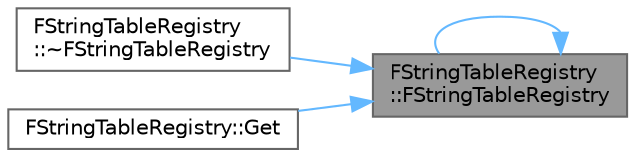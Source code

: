 digraph "FStringTableRegistry::FStringTableRegistry"
{
 // INTERACTIVE_SVG=YES
 // LATEX_PDF_SIZE
  bgcolor="transparent";
  edge [fontname=Helvetica,fontsize=10,labelfontname=Helvetica,labelfontsize=10];
  node [fontname=Helvetica,fontsize=10,shape=box,height=0.2,width=0.4];
  rankdir="RL";
  Node1 [id="Node000001",label="FStringTableRegistry\l::FStringTableRegistry",height=0.2,width=0.4,color="gray40", fillcolor="grey60", style="filled", fontcolor="black",tooltip="Private constructor - use singleton accessor."];
  Node1 -> Node1 [id="edge1_Node000001_Node000001",dir="back",color="steelblue1",style="solid",tooltip=" "];
  Node1 -> Node2 [id="edge2_Node000001_Node000002",dir="back",color="steelblue1",style="solid",tooltip=" "];
  Node2 [id="Node000002",label="FStringTableRegistry\l::~FStringTableRegistry",height=0.2,width=0.4,color="grey40", fillcolor="white", style="filled",URL="$d0/d06/classFStringTableRegistry.html#a7f1ee62f5bb579aad95fc11133f339f1",tooltip=" "];
  Node1 -> Node3 [id="edge3_Node000001_Node000003",dir="back",color="steelblue1",style="solid",tooltip=" "];
  Node3 [id="Node000003",label="FStringTableRegistry::Get",height=0.2,width=0.4,color="grey40", fillcolor="white", style="filled",URL="$d0/d06/classFStringTableRegistry.html#a9ddadfb8fe1a88f8bdb9aeee95784ff2",tooltip="Singleton accessor."];
}
